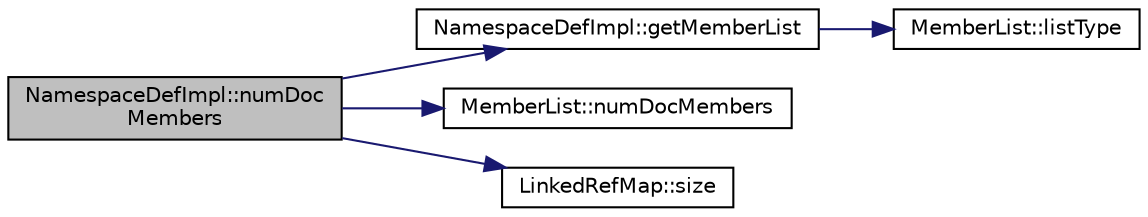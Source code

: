 digraph "NamespaceDefImpl::numDocMembers"
{
 // LATEX_PDF_SIZE
  edge [fontname="Helvetica",fontsize="10",labelfontname="Helvetica",labelfontsize="10"];
  node [fontname="Helvetica",fontsize="10",shape=record];
  rankdir="LR";
  Node1 [label="NamespaceDefImpl::numDoc\lMembers",height=0.2,width=0.4,color="black", fillcolor="grey75", style="filled", fontcolor="black",tooltip=" "];
  Node1 -> Node2 [color="midnightblue",fontsize="10",style="solid",fontname="Helvetica"];
  Node2 [label="NamespaceDefImpl::getMemberList",height=0.2,width=0.4,color="black", fillcolor="white", style="filled",URL="$classNamespaceDefImpl.html#a44f763aaeed681d7c71f4cccc7a58526",tooltip=" "];
  Node2 -> Node3 [color="midnightblue",fontsize="10",style="solid",fontname="Helvetica"];
  Node3 [label="MemberList::listType",height=0.2,width=0.4,color="black", fillcolor="white", style="filled",URL="$classMemberList.html#aa31a7d651481862036f72381f7e2a96d",tooltip=" "];
  Node1 -> Node4 [color="midnightblue",fontsize="10",style="solid",fontname="Helvetica"];
  Node4 [label="MemberList::numDocMembers",height=0.2,width=0.4,color="black", fillcolor="white", style="filled",URL="$classMemberList.html#a1717fc701b294ec348fcfb8385418bf7",tooltip=" "];
  Node1 -> Node5 [color="midnightblue",fontsize="10",style="solid",fontname="Helvetica"];
  Node5 [label="LinkedRefMap::size",height=0.2,width=0.4,color="black", fillcolor="white", style="filled",URL="$classLinkedRefMap.html#a5fe0b41a59bcf683e2ade44911a3fe1d",tooltip=" "];
}
